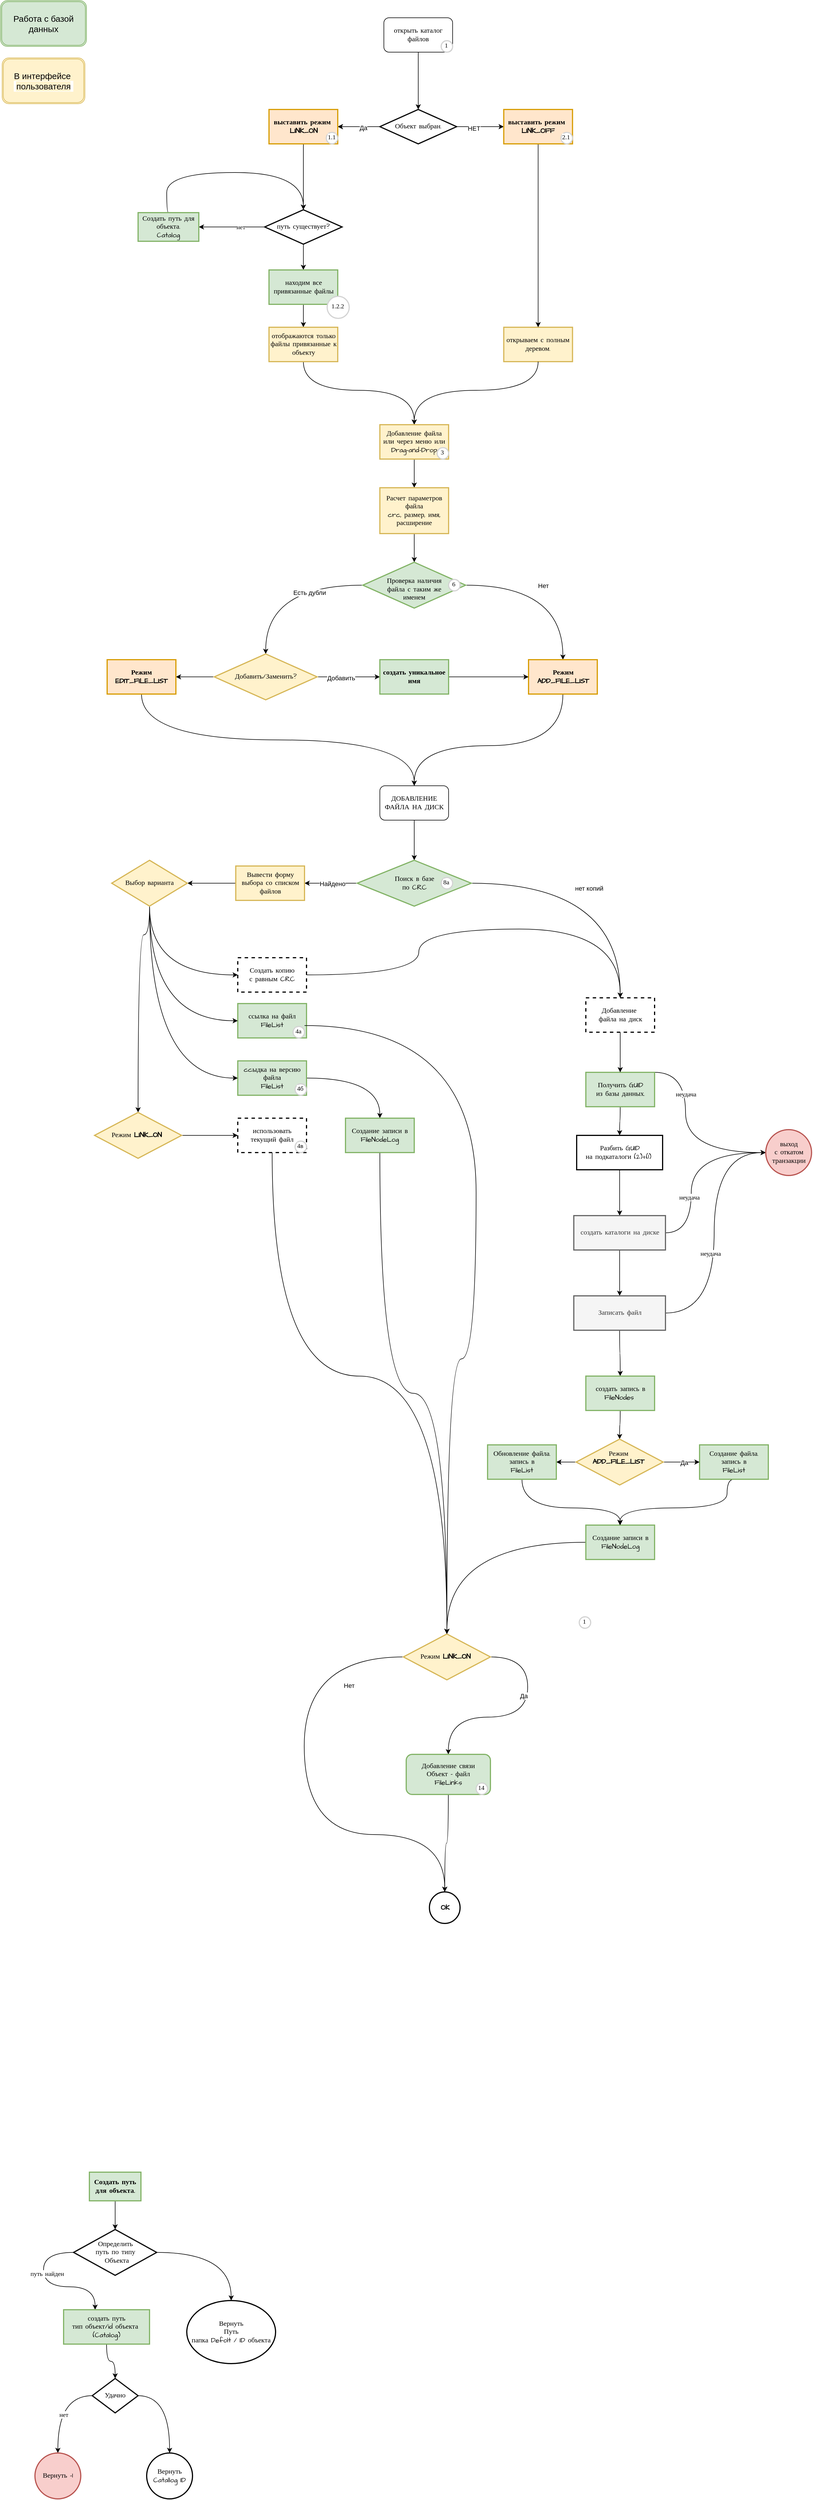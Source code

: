 <mxfile version="24.7.16">
  <diagram name="Страница — 1" id="n2YMTHzbF7AWiFZDebJ6">
    <mxGraphModel dx="5792" dy="3274" grid="1" gridSize="10" guides="1" tooltips="1" connect="1" arrows="1" fold="1" page="1" pageScale="1" pageWidth="827" pageHeight="1169" math="0" shadow="0">
      <root>
        <mxCell id="0" />
        <mxCell id="1" parent="0" />
        <mxCell id="gfHgluWv0_C4Bd2qdqHd-43" value="открываем с полным деревом." style="whiteSpace=wrap;html=1;fontFamily=Architects Daughter;strokeWidth=2;hachureGap=4;fontSource=https%3A%2F%2Ffonts.googleapis.com%2Fcss%3Ffamily%3DArchitects%2BDaughter;fillColor=#fff2cc;strokeColor=#d6b656;" vertex="1" parent="1">
          <mxGeometry x="908.26" y="600" width="120" height="60" as="geometry" />
        </mxCell>
        <mxCell id="gfHgluWv0_C4Bd2qdqHd-48" value="" style="edgeStyle=orthogonalEdgeStyle;rounded=0;hachureGap=4;orthogonalLoop=1;jettySize=auto;html=1;fontFamily=Architects Daughter;fontSource=https%3A%2F%2Ffonts.googleapis.com%2Fcss%3Ffamily%3DArchitects%2BDaughter;" edge="1" parent="1" source="gfHgluWv0_C4Bd2qdqHd-45" target="gfHgluWv0_C4Bd2qdqHd-47">
          <mxGeometry relative="1" as="geometry" />
        </mxCell>
        <mxCell id="gfHgluWv0_C4Bd2qdqHd-49" value="нет" style="edgeLabel;html=1;align=center;verticalAlign=middle;resizable=0;points=[];hachureGap=4;fontFamily=Architects Daughter;fontSource=https%3A%2F%2Ffonts.googleapis.com%2Fcss%3Ffamily%3DArchitects%2BDaughter;" vertex="1" connectable="0" parent="gfHgluWv0_C4Bd2qdqHd-48">
          <mxGeometry x="-0.261" relative="1" as="geometry">
            <mxPoint as="offset" />
          </mxGeometry>
        </mxCell>
        <mxCell id="gfHgluWv0_C4Bd2qdqHd-52" style="edgeStyle=orthogonalEdgeStyle;rounded=0;hachureGap=4;orthogonalLoop=1;jettySize=auto;html=1;exitX=0.5;exitY=1;exitDx=0;exitDy=0;entryX=0.5;entryY=0;entryDx=0;entryDy=0;fontFamily=Architects Daughter;fontSource=https%3A%2F%2Ffonts.googleapis.com%2Fcss%3Ffamily%3DArchitects%2BDaughter;curved=1;" edge="1" parent="1" source="gfHgluWv0_C4Bd2qdqHd-45" target="gfHgluWv0_C4Bd2qdqHd-50">
          <mxGeometry relative="1" as="geometry" />
        </mxCell>
        <mxCell id="gfHgluWv0_C4Bd2qdqHd-45" value="путь существует?" style="rhombus;whiteSpace=wrap;html=1;fontFamily=Architects Daughter;strokeWidth=2;hachureGap=4;fontSource=https%3A%2F%2Ffonts.googleapis.com%2Fcss%3Ffamily%3DArchitects%2BDaughter;" vertex="1" parent="1">
          <mxGeometry x="491" y="395" width="135" height="60" as="geometry" />
        </mxCell>
        <mxCell id="gfHgluWv0_C4Bd2qdqHd-51" style="edgeStyle=orthogonalEdgeStyle;rounded=0;hachureGap=4;orthogonalLoop=1;jettySize=auto;html=1;exitX=0.5;exitY=0;exitDx=0;exitDy=0;entryX=0.5;entryY=0;entryDx=0;entryDy=0;fontFamily=Architects Daughter;fontSource=https%3A%2F%2Ffonts.googleapis.com%2Fcss%3Ffamily%3DArchitects%2BDaughter;curved=1;" edge="1" parent="1" source="gfHgluWv0_C4Bd2qdqHd-47" target="gfHgluWv0_C4Bd2qdqHd-45">
          <mxGeometry relative="1" as="geometry">
            <Array as="points">
              <mxPoint x="320" y="400" />
              <mxPoint x="320" y="330" />
              <mxPoint x="559" y="330" />
            </Array>
          </mxGeometry>
        </mxCell>
        <mxCell id="gfHgluWv0_C4Bd2qdqHd-47" value="&lt;span style=&quot;font-weight: normal;&quot;&gt;Создать путь для объекта.&lt;/span&gt;&lt;div&gt;&lt;span style=&quot;font-weight: normal;&quot;&gt;Catalog&lt;/span&gt;&lt;/div&gt;" style="whiteSpace=wrap;html=1;fontFamily=Architects Daughter;strokeWidth=2;hachureGap=4;fontSource=https%3A%2F%2Ffonts.googleapis.com%2Fcss%3Ffamily%3DArchitects%2BDaughter;fillColor=#d5e8d4;strokeColor=#82b366;fontStyle=1" vertex="1" parent="1">
          <mxGeometry x="270" y="400" width="106" height="50" as="geometry" />
        </mxCell>
        <mxCell id="gfHgluWv0_C4Bd2qdqHd-207" value="" style="edgeStyle=orthogonalEdgeStyle;shape=connector;curved=1;rounded=0;orthogonalLoop=1;jettySize=auto;html=1;strokeColor=default;align=center;verticalAlign=middle;fontFamily=Helvetica;fontSize=11;fontColor=default;labelBackgroundColor=default;endArrow=classic;" edge="1" parent="1" source="gfHgluWv0_C4Bd2qdqHd-50" target="gfHgluWv0_C4Bd2qdqHd-206">
          <mxGeometry relative="1" as="geometry" />
        </mxCell>
        <mxCell id="gfHgluWv0_C4Bd2qdqHd-50" value="находим все привязанные файлы" style="whiteSpace=wrap;html=1;fontFamily=Architects Daughter;strokeWidth=2;hachureGap=4;fontSource=https%3A%2F%2Ffonts.googleapis.com%2Fcss%3Ffamily%3DArchitects%2BDaughter;fillColor=#d5e8d4;strokeColor=#82b366;" vertex="1" parent="1">
          <mxGeometry x="498.5" y="500" width="120" height="60" as="geometry" />
        </mxCell>
        <mxCell id="gfHgluWv0_C4Bd2qdqHd-58" style="edgeStyle=orthogonalEdgeStyle;shape=connector;curved=1;rounded=0;hachureGap=4;orthogonalLoop=1;jettySize=auto;html=1;strokeColor=default;align=center;verticalAlign=middle;fontFamily=Architects Daughter;fontSource=https%3A%2F%2Ffonts.googleapis.com%2Fcss%3Ffamily%3DArchitects%2BDaughter;fontSize=11;fontColor=default;labelBackgroundColor=default;endArrow=classic;entryX=0.5;entryY=0;entryDx=0;entryDy=0;exitX=0.5;exitY=1;exitDx=0;exitDy=0;" edge="1" parent="1" source="gfHgluWv0_C4Bd2qdqHd-43" target="gfHgluWv0_C4Bd2qdqHd-211">
          <mxGeometry relative="1" as="geometry">
            <mxPoint x="869.98" y="765" as="sourcePoint" />
            <mxPoint x="742" y="775" as="targetPoint" />
            <Array as="points">
              <mxPoint x="968" y="710" />
              <mxPoint x="752" y="710" />
            </Array>
          </mxGeometry>
        </mxCell>
        <mxCell id="gfHgluWv0_C4Bd2qdqHd-92" value="" style="edgeStyle=orthogonalEdgeStyle;shape=connector;curved=1;rounded=0;hachureGap=4;orthogonalLoop=1;jettySize=auto;html=1;strokeColor=default;align=center;verticalAlign=middle;fontFamily=Architects Daughter;fontSource=https%3A%2F%2Ffonts.googleapis.com%2Fcss%3Ffamily%3DArchitects%2BDaughter;fontSize=11;fontColor=default;labelBackgroundColor=default;endArrow=classic;" edge="1" parent="1" source="gfHgluWv0_C4Bd2qdqHd-88" target="gfHgluWv0_C4Bd2qdqHd-91">
          <mxGeometry relative="1" as="geometry" />
        </mxCell>
        <mxCell id="gfHgluWv0_C4Bd2qdqHd-88" value="Создать путь для объекта." style="whiteSpace=wrap;html=1;fontFamily=Architects Daughter;strokeWidth=2;hachureGap=4;fontSource=https%3A%2F%2Ffonts.googleapis.com%2Fcss%3Ffamily%3DArchitects%2BDaughter;fillColor=#d5e8d4;strokeColor=#82b366;fontStyle=1" vertex="1" parent="1">
          <mxGeometry x="185.0" y="3819" width="90" height="50" as="geometry" />
        </mxCell>
        <mxCell id="gfHgluWv0_C4Bd2qdqHd-94" value="" style="edgeStyle=orthogonalEdgeStyle;shape=connector;curved=1;rounded=0;hachureGap=4;orthogonalLoop=1;jettySize=auto;html=1;strokeColor=default;align=center;verticalAlign=middle;fontFamily=Architects Daughter;fontSource=https%3A%2F%2Ffonts.googleapis.com%2Fcss%3Ffamily%3DArchitects%2BDaughter;fontSize=11;fontColor=default;labelBackgroundColor=default;endArrow=classic;exitX=0;exitY=0.5;exitDx=0;exitDy=0;" edge="1" parent="1" source="gfHgluWv0_C4Bd2qdqHd-91" target="gfHgluWv0_C4Bd2qdqHd-93">
          <mxGeometry relative="1" as="geometry">
            <Array as="points">
              <mxPoint x="105" y="3959" />
              <mxPoint x="105" y="4019" />
              <mxPoint x="195" y="4019" />
            </Array>
          </mxGeometry>
        </mxCell>
        <mxCell id="gfHgluWv0_C4Bd2qdqHd-95" value="путь найден" style="edgeLabel;html=1;align=center;verticalAlign=middle;resizable=0;points=[];hachureGap=4;fontFamily=Architects Daughter;fontSource=https%3A%2F%2Ffonts.googleapis.com%2Fcss%3Ffamily%3DArchitects%2BDaughter;fontSize=11;fontColor=default;labelBackgroundColor=default;" vertex="1" connectable="0" parent="gfHgluWv0_C4Bd2qdqHd-94">
          <mxGeometry x="-0.466" y="6" relative="1" as="geometry">
            <mxPoint y="25" as="offset" />
          </mxGeometry>
        </mxCell>
        <mxCell id="gfHgluWv0_C4Bd2qdqHd-103" value="" style="edgeStyle=orthogonalEdgeStyle;shape=connector;curved=1;rounded=0;hachureGap=4;orthogonalLoop=1;jettySize=auto;html=1;strokeColor=default;align=center;verticalAlign=middle;fontFamily=Architects Daughter;fontSource=https%3A%2F%2Ffonts.googleapis.com%2Fcss%3Ffamily%3DArchitects%2BDaughter;fontSize=11;fontColor=default;labelBackgroundColor=default;endArrow=classic;" edge="1" parent="1" source="gfHgluWv0_C4Bd2qdqHd-91" target="gfHgluWv0_C4Bd2qdqHd-102">
          <mxGeometry relative="1" as="geometry" />
        </mxCell>
        <mxCell id="gfHgluWv0_C4Bd2qdqHd-91" value="Определить &lt;br&gt;путь по типу&lt;br&gt;&amp;nbsp;Объекта" style="rhombus;whiteSpace=wrap;html=1;fontFamily=Architects Daughter;strokeWidth=2;hachureGap=4;fontSource=https%3A%2F%2Ffonts.googleapis.com%2Fcss%3Ffamily%3DArchitects%2BDaughter;fontStyle=0;" vertex="1" parent="1">
          <mxGeometry x="157.5" y="3919" width="145" height="80" as="geometry" />
        </mxCell>
        <mxCell id="gfHgluWv0_C4Bd2qdqHd-97" value="" style="edgeStyle=orthogonalEdgeStyle;shape=connector;curved=1;rounded=0;hachureGap=4;orthogonalLoop=1;jettySize=auto;html=1;strokeColor=default;align=center;verticalAlign=middle;fontFamily=Architects Daughter;fontSource=https%3A%2F%2Ffonts.googleapis.com%2Fcss%3Ffamily%3DArchitects%2BDaughter;fontSize=11;fontColor=default;labelBackgroundColor=default;endArrow=classic;" edge="1" parent="1" source="gfHgluWv0_C4Bd2qdqHd-93" target="gfHgluWv0_C4Bd2qdqHd-96">
          <mxGeometry relative="1" as="geometry" />
        </mxCell>
        <mxCell id="gfHgluWv0_C4Bd2qdqHd-93" value="создать путь&lt;br&gt;тип объект/id объекта&amp;nbsp;&lt;br&gt;(Catalog)" style="whiteSpace=wrap;html=1;fontFamily=Architects Daughter;strokeWidth=2;hachureGap=4;fontSource=https%3A%2F%2Ffonts.googleapis.com%2Fcss%3Ffamily%3DArchitects%2BDaughter;fontStyle=0;fillColor=#d5e8d4;strokeColor=#82b366;" vertex="1" parent="1">
          <mxGeometry x="140" y="4059" width="150" height="60" as="geometry" />
        </mxCell>
        <mxCell id="gfHgluWv0_C4Bd2qdqHd-99" value="" style="edgeStyle=orthogonalEdgeStyle;shape=connector;curved=1;rounded=0;hachureGap=4;orthogonalLoop=1;jettySize=auto;html=1;strokeColor=default;align=center;verticalAlign=middle;fontFamily=Architects Daughter;fontSource=https%3A%2F%2Ffonts.googleapis.com%2Fcss%3Ffamily%3DArchitects%2BDaughter;fontSize=11;fontColor=default;labelBackgroundColor=default;endArrow=classic;" edge="1" parent="1" source="gfHgluWv0_C4Bd2qdqHd-96" target="gfHgluWv0_C4Bd2qdqHd-98">
          <mxGeometry relative="1" as="geometry">
            <Array as="points">
              <mxPoint x="325" y="4209" />
            </Array>
          </mxGeometry>
        </mxCell>
        <mxCell id="gfHgluWv0_C4Bd2qdqHd-101" value="" style="edgeStyle=orthogonalEdgeStyle;shape=connector;curved=1;rounded=0;hachureGap=4;orthogonalLoop=1;jettySize=auto;html=1;strokeColor=default;align=center;verticalAlign=middle;fontFamily=Architects Daughter;fontSource=https%3A%2F%2Ffonts.googleapis.com%2Fcss%3Ffamily%3DArchitects%2BDaughter;fontSize=11;fontColor=default;labelBackgroundColor=default;endArrow=classic;" edge="1" parent="1" source="gfHgluWv0_C4Bd2qdqHd-96" target="gfHgluWv0_C4Bd2qdqHd-100">
          <mxGeometry relative="1" as="geometry" />
        </mxCell>
        <mxCell id="gfHgluWv0_C4Bd2qdqHd-105" value="нет" style="edgeLabel;html=1;align=center;verticalAlign=middle;resizable=0;points=[];hachureGap=4;fontFamily=Architects Daughter;fontSource=https%3A%2F%2Ffonts.googleapis.com%2Fcss%3Ffamily%3DArchitects%2BDaughter;fontSize=11;fontColor=default;labelBackgroundColor=default;" vertex="1" connectable="0" parent="gfHgluWv0_C4Bd2qdqHd-101">
          <mxGeometry x="0.157" y="10" relative="1" as="geometry">
            <mxPoint as="offset" />
          </mxGeometry>
        </mxCell>
        <mxCell id="gfHgluWv0_C4Bd2qdqHd-96" value="&lt;div&gt;Удачно&lt;/div&gt;" style="rhombus;whiteSpace=wrap;html=1;fontFamily=Architects Daughter;strokeWidth=2;hachureGap=4;fontSource=https%3A%2F%2Ffonts.googleapis.com%2Fcss%3Ffamily%3DArchitects%2BDaughter;fontStyle=0;" vertex="1" parent="1">
          <mxGeometry x="190" y="4179" width="80" height="60" as="geometry" />
        </mxCell>
        <mxCell id="gfHgluWv0_C4Bd2qdqHd-98" value="Вернуть&lt;br&gt;Catallog ID" style="ellipse;whiteSpace=wrap;html=1;fontFamily=Architects Daughter;strokeWidth=2;hachureGap=4;fontSource=https%3A%2F%2Ffonts.googleapis.com%2Fcss%3Ffamily%3DArchitects%2BDaughter;fontStyle=0;" vertex="1" parent="1">
          <mxGeometry x="285" y="4309" width="80" height="80" as="geometry" />
        </mxCell>
        <mxCell id="gfHgluWv0_C4Bd2qdqHd-100" value="Вернуть -1" style="ellipse;whiteSpace=wrap;html=1;fontFamily=Architects Daughter;strokeWidth=2;hachureGap=4;fontSource=https%3A%2F%2Ffonts.googleapis.com%2Fcss%3Ffamily%3DArchitects%2BDaughter;fontStyle=0;fillColor=#f8cecc;strokeColor=#b85450;" vertex="1" parent="1">
          <mxGeometry x="90" y="4309" width="80" height="80" as="geometry" />
        </mxCell>
        <mxCell id="gfHgluWv0_C4Bd2qdqHd-102" value="Вернуть&lt;br&gt;Путь &lt;br&gt;папка Defolt / ID объекта" style="ellipse;whiteSpace=wrap;html=1;fontFamily=Architects Daughter;strokeWidth=2;hachureGap=4;fontSource=https%3A%2F%2Ffonts.googleapis.com%2Fcss%3Ffamily%3DArchitects%2BDaughter;fontStyle=0;" vertex="1" parent="1">
          <mxGeometry x="355" y="4043" width="155" height="110" as="geometry" />
        </mxCell>
        <mxCell id="gfHgluWv0_C4Bd2qdqHd-203" value="" style="edgeStyle=orthogonalEdgeStyle;shape=connector;curved=1;rounded=0;orthogonalLoop=1;jettySize=auto;html=1;strokeColor=default;align=center;verticalAlign=middle;fontFamily=Helvetica;fontSize=11;fontColor=default;labelBackgroundColor=default;endArrow=classic;" edge="1" parent="1" source="gfHgluWv0_C4Bd2qdqHd-196" target="gfHgluWv0_C4Bd2qdqHd-197">
          <mxGeometry relative="1" as="geometry" />
        </mxCell>
        <mxCell id="gfHgluWv0_C4Bd2qdqHd-196" value="открыть каталог файлов" style="rounded=1;whiteSpace=wrap;html=1;hachureGap=4;fontFamily=Architects Daughter;fontSource=https%3A%2F%2Ffonts.googleapis.com%2Fcss%3Ffamily%3DArchitects%2BDaughter;" vertex="1" parent="1">
          <mxGeometry x="699" y="60" width="120" height="60" as="geometry" />
        </mxCell>
        <mxCell id="gfHgluWv0_C4Bd2qdqHd-199" value="" style="edgeStyle=orthogonalEdgeStyle;shape=connector;curved=1;rounded=0;hachureGap=4;orthogonalLoop=1;jettySize=auto;html=1;strokeColor=default;align=center;verticalAlign=middle;fontFamily=Architects Daughter;fontSource=https%3A%2F%2Ffonts.googleapis.com%2Fcss%3Ffamily%3DArchitects%2BDaughter;fontSize=11;fontColor=default;labelBackgroundColor=default;endArrow=classic;entryX=0;entryY=0.5;entryDx=0;entryDy=0;" edge="1" parent="1" source="gfHgluWv0_C4Bd2qdqHd-197" target="gfHgluWv0_C4Bd2qdqHd-209">
          <mxGeometry relative="1" as="geometry" />
        </mxCell>
        <mxCell id="gfHgluWv0_C4Bd2qdqHd-202" value="НЕТ" style="edgeLabel;html=1;align=center;verticalAlign=middle;resizable=0;points=[];fontFamily=Helvetica;fontSize=11;fontColor=default;labelBackgroundColor=default;" vertex="1" connectable="0" parent="gfHgluWv0_C4Bd2qdqHd-199">
          <mxGeometry x="-0.271" y="-3" relative="1" as="geometry">
            <mxPoint as="offset" />
          </mxGeometry>
        </mxCell>
        <mxCell id="gfHgluWv0_C4Bd2qdqHd-204" style="edgeStyle=orthogonalEdgeStyle;shape=connector;curved=1;rounded=0;orthogonalLoop=1;jettySize=auto;html=1;entryX=1;entryY=0.5;entryDx=0;entryDy=0;strokeColor=default;align=center;verticalAlign=middle;fontFamily=Helvetica;fontSize=11;fontColor=default;labelBackgroundColor=default;endArrow=classic;" edge="1" parent="1" source="gfHgluWv0_C4Bd2qdqHd-197" target="gfHgluWv0_C4Bd2qdqHd-198">
          <mxGeometry relative="1" as="geometry" />
        </mxCell>
        <mxCell id="gfHgluWv0_C4Bd2qdqHd-208" value="" style="edgeStyle=orthogonalEdgeStyle;shape=connector;curved=1;rounded=0;orthogonalLoop=1;jettySize=auto;html=1;strokeColor=default;align=center;verticalAlign=middle;fontFamily=Helvetica;fontSize=11;fontColor=default;labelBackgroundColor=default;endArrow=classic;" edge="1" parent="1" source="gfHgluWv0_C4Bd2qdqHd-197" target="gfHgluWv0_C4Bd2qdqHd-198">
          <mxGeometry relative="1" as="geometry" />
        </mxCell>
        <mxCell id="gfHgluWv0_C4Bd2qdqHd-217" value="Да" style="edgeLabel;html=1;align=center;verticalAlign=middle;resizable=0;points=[];fontFamily=Helvetica;fontSize=11;fontColor=default;labelBackgroundColor=default;" vertex="1" connectable="0" parent="gfHgluWv0_C4Bd2qdqHd-208">
          <mxGeometry x="-0.191" y="2" relative="1" as="geometry">
            <mxPoint as="offset" />
          </mxGeometry>
        </mxCell>
        <mxCell id="gfHgluWv0_C4Bd2qdqHd-197" value="Объект выбран." style="strokeWidth=2;html=1;shape=mxgraph.flowchart.decision;whiteSpace=wrap;hachureGap=4;fontFamily=Architects Daughter;fontSource=https%3A%2F%2Ffonts.googleapis.com%2Fcss%3Ffamily%3DArchitects%2BDaughter;" vertex="1" parent="1">
          <mxGeometry x="692" y="220" width="134" height="60" as="geometry" />
        </mxCell>
        <mxCell id="gfHgluWv0_C4Bd2qdqHd-205" style="edgeStyle=orthogonalEdgeStyle;shape=connector;curved=1;rounded=0;orthogonalLoop=1;jettySize=auto;html=1;entryX=0.5;entryY=0;entryDx=0;entryDy=0;strokeColor=default;align=center;verticalAlign=middle;fontFamily=Helvetica;fontSize=11;fontColor=default;labelBackgroundColor=default;endArrow=classic;" edge="1" parent="1" source="gfHgluWv0_C4Bd2qdqHd-198" target="gfHgluWv0_C4Bd2qdqHd-45">
          <mxGeometry relative="1" as="geometry" />
        </mxCell>
        <mxCell id="gfHgluWv0_C4Bd2qdqHd-198" value="выставить режим&amp;nbsp;&lt;br&gt;LINK_ON" style="whiteSpace=wrap;html=1;fontFamily=Architects Daughter;strokeWidth=2;hachureGap=4;fontSource=https%3A%2F%2Ffonts.googleapis.com%2Fcss%3Ffamily%3DArchitects%2BDaughter;fillColor=#ffe6cc;strokeColor=#d79b00;fontStyle=1" vertex="1" parent="1">
          <mxGeometry x="498.5" y="220" width="120" height="60" as="geometry" />
        </mxCell>
        <mxCell id="gfHgluWv0_C4Bd2qdqHd-212" style="edgeStyle=orthogonalEdgeStyle;shape=connector;curved=1;rounded=0;orthogonalLoop=1;jettySize=auto;html=1;entryX=0.5;entryY=0;entryDx=0;entryDy=0;strokeColor=default;align=center;verticalAlign=middle;fontFamily=Helvetica;fontSize=11;fontColor=default;labelBackgroundColor=default;endArrow=classic;" edge="1" parent="1" source="gfHgluWv0_C4Bd2qdqHd-206" target="gfHgluWv0_C4Bd2qdqHd-211">
          <mxGeometry relative="1" as="geometry">
            <Array as="points">
              <mxPoint x="559" y="710" />
              <mxPoint x="752" y="710" />
            </Array>
          </mxGeometry>
        </mxCell>
        <mxCell id="gfHgluWv0_C4Bd2qdqHd-206" value="отображаются только файлы привязанные к объекту" style="whiteSpace=wrap;html=1;fontFamily=Architects Daughter;strokeWidth=2;hachureGap=4;fontSource=https%3A%2F%2Ffonts.googleapis.com%2Fcss%3Ffamily%3DArchitects%2BDaughter;fillColor=#fff2cc;strokeColor=#d6b656;" vertex="1" parent="1">
          <mxGeometry x="498.5" y="600" width="120" height="60" as="geometry" />
        </mxCell>
        <mxCell id="gfHgluWv0_C4Bd2qdqHd-210" style="edgeStyle=orthogonalEdgeStyle;shape=connector;curved=1;rounded=0;orthogonalLoop=1;jettySize=auto;html=1;exitX=0.5;exitY=1;exitDx=0;exitDy=0;entryX=0.5;entryY=0;entryDx=0;entryDy=0;strokeColor=default;align=center;verticalAlign=middle;fontFamily=Helvetica;fontSize=11;fontColor=default;labelBackgroundColor=default;endArrow=classic;" edge="1" parent="1" source="gfHgluWv0_C4Bd2qdqHd-209" target="gfHgluWv0_C4Bd2qdqHd-43">
          <mxGeometry relative="1" as="geometry" />
        </mxCell>
        <mxCell id="gfHgluWv0_C4Bd2qdqHd-209" value="выставить режим&amp;nbsp;&lt;br&gt;LINK_OFF" style="whiteSpace=wrap;html=1;fontFamily=Architects Daughter;strokeWidth=2;hachureGap=4;fontSource=https%3A%2F%2Ffonts.googleapis.com%2Fcss%3Ffamily%3DArchitects%2BDaughter;fillColor=#ffe6cc;strokeColor=#d79b00;fontStyle=1" vertex="1" parent="1">
          <mxGeometry x="908.26" y="220" width="120" height="60" as="geometry" />
        </mxCell>
        <mxCell id="gfHgluWv0_C4Bd2qdqHd-214" value="" style="edgeStyle=orthogonalEdgeStyle;shape=connector;curved=1;rounded=0;orthogonalLoop=1;jettySize=auto;html=1;strokeColor=default;align=center;verticalAlign=middle;fontFamily=Helvetica;fontSize=11;fontColor=default;labelBackgroundColor=default;endArrow=classic;" edge="1" parent="1" source="gfHgluWv0_C4Bd2qdqHd-211" target="gfHgluWv0_C4Bd2qdqHd-213">
          <mxGeometry relative="1" as="geometry" />
        </mxCell>
        <mxCell id="gfHgluWv0_C4Bd2qdqHd-211" value="Добавление файла или через меню или Drag-and-Drop" style="whiteSpace=wrap;html=1;fontFamily=Architects Daughter;strokeWidth=2;hachureGap=4;fontSource=https%3A%2F%2Ffonts.googleapis.com%2Fcss%3Ffamily%3DArchitects%2BDaughter;fillColor=#fff2cc;strokeColor=#d6b656;" vertex="1" parent="1">
          <mxGeometry x="692.0" y="770" width="120" height="60" as="geometry" />
        </mxCell>
        <mxCell id="gfHgluWv0_C4Bd2qdqHd-216" value="" style="edgeStyle=orthogonalEdgeStyle;shape=connector;curved=1;rounded=0;orthogonalLoop=1;jettySize=auto;html=1;strokeColor=default;align=center;verticalAlign=middle;fontFamily=Helvetica;fontSize=11;fontColor=default;labelBackgroundColor=default;endArrow=classic;" edge="1" parent="1" source="gfHgluWv0_C4Bd2qdqHd-213" target="gfHgluWv0_C4Bd2qdqHd-215">
          <mxGeometry relative="1" as="geometry" />
        </mxCell>
        <mxCell id="gfHgluWv0_C4Bd2qdqHd-213" value="Расчет параметров файла&lt;br&gt;crc, размер, имя, расширение" style="whiteSpace=wrap;html=1;fontFamily=Architects Daughter;fillColor=#fff2cc;strokeColor=#d6b656;strokeWidth=2;hachureGap=4;fontSource=https%3A%2F%2Ffonts.googleapis.com%2Fcss%3Ffamily%3DArchitects%2BDaughter;" vertex="1" parent="1">
          <mxGeometry x="692" y="880" width="120" height="80" as="geometry" />
        </mxCell>
        <mxCell id="gfHgluWv0_C4Bd2qdqHd-219" value="" style="edgeStyle=orthogonalEdgeStyle;shape=connector;curved=1;rounded=0;orthogonalLoop=1;jettySize=auto;html=1;strokeColor=default;align=center;verticalAlign=middle;fontFamily=Helvetica;fontSize=11;fontColor=default;labelBackgroundColor=default;endArrow=classic;" edge="1" parent="1" source="gfHgluWv0_C4Bd2qdqHd-215" target="gfHgluWv0_C4Bd2qdqHd-218">
          <mxGeometry relative="1" as="geometry" />
        </mxCell>
        <mxCell id="gfHgluWv0_C4Bd2qdqHd-220" value="Нет" style="edgeLabel;html=1;align=center;verticalAlign=middle;resizable=0;points=[];fontFamily=Helvetica;fontSize=11;fontColor=default;labelBackgroundColor=default;" vertex="1" connectable="0" parent="gfHgluWv0_C4Bd2qdqHd-219">
          <mxGeometry x="-0.105" y="-1" relative="1" as="geometry">
            <mxPoint x="1" as="offset" />
          </mxGeometry>
        </mxCell>
        <mxCell id="gfHgluWv0_C4Bd2qdqHd-222" value="" style="edgeStyle=orthogonalEdgeStyle;shape=connector;curved=1;rounded=0;orthogonalLoop=1;jettySize=auto;html=1;strokeColor=default;align=center;verticalAlign=middle;fontFamily=Helvetica;fontSize=11;fontColor=default;labelBackgroundColor=default;endArrow=classic;entryX=0.5;entryY=0;entryDx=0;entryDy=0;" edge="1" parent="1" source="gfHgluWv0_C4Bd2qdqHd-215" target="gfHgluWv0_C4Bd2qdqHd-221">
          <mxGeometry relative="1" as="geometry">
            <Array as="points">
              <mxPoint x="493" y="1050" />
            </Array>
          </mxGeometry>
        </mxCell>
        <mxCell id="gfHgluWv0_C4Bd2qdqHd-230" value="Есть дубли" style="edgeLabel;html=1;align=center;verticalAlign=middle;resizable=0;points=[];fontFamily=Helvetica;fontSize=11;fontColor=default;labelBackgroundColor=default;" vertex="1" connectable="0" parent="gfHgluWv0_C4Bd2qdqHd-222">
          <mxGeometry x="-0.355" y="13" relative="1" as="geometry">
            <mxPoint as="offset" />
          </mxGeometry>
        </mxCell>
        <mxCell id="gfHgluWv0_C4Bd2qdqHd-215" value="&lt;br&gt;Проверка наличия&lt;br&gt;файла с таким же &lt;br&gt;именем" style="rhombus;whiteSpace=wrap;html=1;fontFamily=Architects Daughter;strokeWidth=2;hachureGap=4;fontSource=https%3A%2F%2Ffonts.googleapis.com%2Fcss%3Ffamily%3DArchitects%2BDaughter;fillColor=#d5e8d4;strokeColor=#82b366;" vertex="1" parent="1">
          <mxGeometry x="662.25" y="1010" width="179.5" height="80" as="geometry" />
        </mxCell>
        <mxCell id="gfHgluWv0_C4Bd2qdqHd-232" style="edgeStyle=orthogonalEdgeStyle;shape=connector;curved=1;rounded=0;orthogonalLoop=1;jettySize=auto;html=1;entryX=0.5;entryY=0;entryDx=0;entryDy=0;strokeColor=default;align=center;verticalAlign=middle;fontFamily=Helvetica;fontSize=11;fontColor=default;labelBackgroundColor=default;endArrow=classic;" edge="1" parent="1" source="gfHgluWv0_C4Bd2qdqHd-218" target="gfHgluWv0_C4Bd2qdqHd-229">
          <mxGeometry relative="1" as="geometry">
            <Array as="points">
              <mxPoint x="1012" y="1330" />
              <mxPoint x="752" y="1330" />
            </Array>
          </mxGeometry>
        </mxCell>
        <mxCell id="gfHgluWv0_C4Bd2qdqHd-218" value="Режим&lt;br&gt;ADD_FILE_LIST" style="whiteSpace=wrap;html=1;fontFamily=Architects Daughter;fillColor=#ffe6cc;strokeColor=#d79b00;strokeWidth=2;hachureGap=4;fontSource=https%3A%2F%2Ffonts.googleapis.com%2Fcss%3Ffamily%3DArchitects%2BDaughter;fontStyle=1" vertex="1" parent="1">
          <mxGeometry x="951.5" y="1180" width="120" height="60" as="geometry" />
        </mxCell>
        <mxCell id="gfHgluWv0_C4Bd2qdqHd-224" style="edgeStyle=orthogonalEdgeStyle;shape=connector;curved=1;rounded=0;orthogonalLoop=1;jettySize=auto;html=1;entryX=0;entryY=0.5;entryDx=0;entryDy=0;strokeColor=default;align=center;verticalAlign=middle;fontFamily=Helvetica;fontSize=11;fontColor=default;labelBackgroundColor=default;endArrow=classic;" edge="1" parent="1" source="gfHgluWv0_C4Bd2qdqHd-221" target="gfHgluWv0_C4Bd2qdqHd-223">
          <mxGeometry relative="1" as="geometry" />
        </mxCell>
        <mxCell id="gfHgluWv0_C4Bd2qdqHd-225" value="Добавить" style="edgeLabel;html=1;align=center;verticalAlign=middle;resizable=0;points=[];fontFamily=Helvetica;fontSize=11;fontColor=default;labelBackgroundColor=default;" vertex="1" connectable="0" parent="gfHgluWv0_C4Bd2qdqHd-224">
          <mxGeometry x="-0.244" y="-2" relative="1" as="geometry">
            <mxPoint as="offset" />
          </mxGeometry>
        </mxCell>
        <mxCell id="gfHgluWv0_C4Bd2qdqHd-228" value="" style="edgeStyle=orthogonalEdgeStyle;shape=connector;curved=1;rounded=0;orthogonalLoop=1;jettySize=auto;html=1;strokeColor=default;align=center;verticalAlign=middle;fontFamily=Helvetica;fontSize=11;fontColor=default;labelBackgroundColor=default;endArrow=classic;" edge="1" parent="1" source="gfHgluWv0_C4Bd2qdqHd-221" target="gfHgluWv0_C4Bd2qdqHd-227">
          <mxGeometry relative="1" as="geometry" />
        </mxCell>
        <mxCell id="gfHgluWv0_C4Bd2qdqHd-221" value="Добавить/Заменить?" style="rhombus;whiteSpace=wrap;html=1;fontFamily=Architects Daughter;strokeWidth=2;hachureGap=4;fontSource=https%3A%2F%2Ffonts.googleapis.com%2Fcss%3Ffamily%3DArchitects%2BDaughter;fillColor=#fff2cc;strokeColor=#d6b656;" vertex="1" parent="1">
          <mxGeometry x="403" y="1170" width="179.5" height="80" as="geometry" />
        </mxCell>
        <mxCell id="gfHgluWv0_C4Bd2qdqHd-226" style="edgeStyle=orthogonalEdgeStyle;shape=connector;curved=1;rounded=0;orthogonalLoop=1;jettySize=auto;html=1;entryX=0;entryY=0.5;entryDx=0;entryDy=0;strokeColor=default;align=center;verticalAlign=middle;fontFamily=Helvetica;fontSize=11;fontColor=default;labelBackgroundColor=default;endArrow=classic;" edge="1" parent="1" source="gfHgluWv0_C4Bd2qdqHd-223" target="gfHgluWv0_C4Bd2qdqHd-218">
          <mxGeometry relative="1" as="geometry" />
        </mxCell>
        <mxCell id="gfHgluWv0_C4Bd2qdqHd-223" value="создать уникальное имя" style="whiteSpace=wrap;html=1;fontFamily=Architects Daughter;fillColor=#d5e8d4;strokeColor=#82b366;strokeWidth=2;hachureGap=4;fontSource=https%3A%2F%2Ffonts.googleapis.com%2Fcss%3Ffamily%3DArchitects%2BDaughter;fontStyle=1;" vertex="1" parent="1">
          <mxGeometry x="692" y="1180" width="120" height="60" as="geometry" />
        </mxCell>
        <mxCell id="gfHgluWv0_C4Bd2qdqHd-231" style="edgeStyle=orthogonalEdgeStyle;shape=connector;curved=1;rounded=0;orthogonalLoop=1;jettySize=auto;html=1;entryX=0.5;entryY=0;entryDx=0;entryDy=0;strokeColor=default;align=center;verticalAlign=middle;fontFamily=Helvetica;fontSize=11;fontColor=default;labelBackgroundColor=default;endArrow=classic;" edge="1" parent="1" source="gfHgluWv0_C4Bd2qdqHd-227" target="gfHgluWv0_C4Bd2qdqHd-229">
          <mxGeometry relative="1" as="geometry">
            <Array as="points">
              <mxPoint x="276" y="1320" />
              <mxPoint x="752" y="1320" />
            </Array>
          </mxGeometry>
        </mxCell>
        <mxCell id="gfHgluWv0_C4Bd2qdqHd-227" value="Режим&lt;br&gt;EDIT_FILE_LIST" style="whiteSpace=wrap;html=1;fontFamily=Architects Daughter;fillColor=#ffe6cc;strokeColor=#d79b00;strokeWidth=2;hachureGap=4;fontSource=https%3A%2F%2Ffonts.googleapis.com%2Fcss%3Ffamily%3DArchitects%2BDaughter;fontStyle=1" vertex="1" parent="1">
          <mxGeometry x="216" y="1180" width="120" height="60" as="geometry" />
        </mxCell>
        <mxCell id="gfHgluWv0_C4Bd2qdqHd-234" value="" style="edgeStyle=orthogonalEdgeStyle;shape=connector;curved=1;rounded=0;orthogonalLoop=1;jettySize=auto;html=1;strokeColor=default;align=center;verticalAlign=middle;fontFamily=Helvetica;fontSize=11;fontColor=default;labelBackgroundColor=default;endArrow=classic;entryX=0.5;entryY=0;entryDx=0;entryDy=0;" edge="1" parent="1" source="gfHgluWv0_C4Bd2qdqHd-229" target="gfHgluWv0_C4Bd2qdqHd-235">
          <mxGeometry relative="1" as="geometry">
            <mxPoint x="752" y="1520" as="targetPoint" />
          </mxGeometry>
        </mxCell>
        <mxCell id="gfHgluWv0_C4Bd2qdqHd-229" value="ДОБАВЛЕНИЕ ФАЙЛА НА ДИСК" style="rounded=1;whiteSpace=wrap;html=1;hachureGap=4;fontFamily=Architects Daughter;fontSource=https%3A%2F%2Ffonts.googleapis.com%2Fcss%3Ffamily%3DArchitects%2BDaughter;" vertex="1" parent="1">
          <mxGeometry x="692" y="1400" width="120" height="60" as="geometry" />
        </mxCell>
        <mxCell id="gfHgluWv0_C4Bd2qdqHd-238" value="" style="edgeStyle=orthogonalEdgeStyle;shape=connector;curved=1;rounded=0;orthogonalLoop=1;jettySize=auto;html=1;strokeColor=default;align=center;verticalAlign=middle;fontFamily=Helvetica;fontSize=11;fontColor=default;labelBackgroundColor=default;endArrow=classic;" edge="1" parent="1" source="gfHgluWv0_C4Bd2qdqHd-235" target="gfHgluWv0_C4Bd2qdqHd-237">
          <mxGeometry relative="1" as="geometry" />
        </mxCell>
        <mxCell id="gfHgluWv0_C4Bd2qdqHd-306" value="Найдено" style="edgeLabel;html=1;align=center;verticalAlign=middle;resizable=0;points=[];fontFamily=Helvetica;fontSize=11;fontColor=default;labelBackgroundColor=default;" vertex="1" connectable="0" parent="gfHgluWv0_C4Bd2qdqHd-238">
          <mxGeometry x="-0.048" y="1" relative="1" as="geometry">
            <mxPoint as="offset" />
          </mxGeometry>
        </mxCell>
        <mxCell id="gfHgluWv0_C4Bd2qdqHd-284" value="" style="edgeStyle=orthogonalEdgeStyle;shape=connector;curved=1;rounded=0;orthogonalLoop=1;jettySize=auto;html=1;strokeColor=default;align=center;verticalAlign=middle;fontFamily=Helvetica;fontSize=11;fontColor=default;labelBackgroundColor=default;endArrow=classic;exitX=1;exitY=0.5;exitDx=0;exitDy=0;" edge="1" parent="1" source="gfHgluWv0_C4Bd2qdqHd-235" target="gfHgluWv0_C4Bd2qdqHd-283">
          <mxGeometry relative="1" as="geometry" />
        </mxCell>
        <mxCell id="gfHgluWv0_C4Bd2qdqHd-305" value="нет копий" style="edgeLabel;html=1;align=center;verticalAlign=middle;resizable=0;points=[];fontFamily=Helvetica;fontSize=11;fontColor=default;labelBackgroundColor=default;" vertex="1" connectable="0" parent="gfHgluWv0_C4Bd2qdqHd-284">
          <mxGeometry x="-0.106" y="-10" relative="1" as="geometry">
            <mxPoint y="-1" as="offset" />
          </mxGeometry>
        </mxCell>
        <mxCell id="gfHgluWv0_C4Bd2qdqHd-235" value="Поиск в базе&lt;br&gt;по CRC" style="rhombus;whiteSpace=wrap;html=1;fontFamily=Architects Daughter;fillColor=#d5e8d4;strokeColor=#82b366;strokeWidth=2;hachureGap=4;fontSource=https%3A%2F%2Ffonts.googleapis.com%2Fcss%3Ffamily%3DArchitects%2BDaughter;fontStyle=0;" vertex="1" parent="1">
          <mxGeometry x="652.5" y="1530" width="199" height="80" as="geometry" />
        </mxCell>
        <mxCell id="gfHgluWv0_C4Bd2qdqHd-277" style="edgeStyle=orthogonalEdgeStyle;shape=connector;curved=1;rounded=0;orthogonalLoop=1;jettySize=auto;html=1;strokeColor=default;align=center;verticalAlign=middle;fontFamily=Helvetica;fontSize=11;fontColor=default;labelBackgroundColor=default;endArrow=classic;entryX=0.5;entryY=0;entryDx=0;entryDy=0;exitX=0.5;exitY=1;exitDx=0;exitDy=0;" edge="1" parent="1" source="gfHgluWv0_C4Bd2qdqHd-278" target="gfHgluWv0_C4Bd2qdqHd-263">
          <mxGeometry relative="1" as="geometry">
            <mxPoint x="154" y="1510" as="sourcePoint" />
            <Array as="points">
              <mxPoint x="290" y="1660" />
              <mxPoint x="270" y="1660" />
            </Array>
          </mxGeometry>
        </mxCell>
        <mxCell id="gfHgluWv0_C4Bd2qdqHd-279" value="" style="edgeStyle=orthogonalEdgeStyle;shape=connector;curved=1;rounded=0;orthogonalLoop=1;jettySize=auto;html=1;strokeColor=default;align=center;verticalAlign=middle;fontFamily=Helvetica;fontSize=11;fontColor=default;labelBackgroundColor=default;endArrow=classic;" edge="1" parent="1" source="gfHgluWv0_C4Bd2qdqHd-237" target="gfHgluWv0_C4Bd2qdqHd-278">
          <mxGeometry relative="1" as="geometry" />
        </mxCell>
        <mxCell id="gfHgluWv0_C4Bd2qdqHd-237" value="Вывести форму выбора со списком файлов" style="whiteSpace=wrap;html=1;fontFamily=Architects Daughter;fillColor=#fff2cc;strokeColor=#d6b656;strokeWidth=2;hachureGap=4;fontSource=https%3A%2F%2Ffonts.googleapis.com%2Fcss%3Ffamily%3DArchitects%2BDaughter;fontStyle=0;" vertex="1" parent="1">
          <mxGeometry x="440.5" y="1540" width="120" height="60" as="geometry" />
        </mxCell>
        <mxCell id="gfHgluWv0_C4Bd2qdqHd-239" value="" style="edgeStyle=orthogonalEdgeStyle;shape=connector;curved=1;rounded=0;hachureGap=4;orthogonalLoop=1;jettySize=auto;html=1;strokeColor=default;align=center;verticalAlign=middle;fontFamily=Architects Daughter;fontSource=https%3A%2F%2Ffonts.googleapis.com%2Fcss%3Ffamily%3DArchitects%2BDaughter;fontSize=11;fontColor=default;labelBackgroundColor=default;endArrow=classic;" edge="1" parent="1" source="gfHgluWv0_C4Bd2qdqHd-242" target="gfHgluWv0_C4Bd2qdqHd-244">
          <mxGeometry relative="1" as="geometry" />
        </mxCell>
        <mxCell id="gfHgluWv0_C4Bd2qdqHd-240" value="" style="edgeStyle=orthogonalEdgeStyle;shape=connector;curved=1;rounded=0;hachureGap=4;orthogonalLoop=1;jettySize=auto;html=1;strokeColor=default;align=center;verticalAlign=middle;fontFamily=Architects Daughter;fontSource=https%3A%2F%2Ffonts.googleapis.com%2Fcss%3Ffamily%3DArchitects%2BDaughter;fontSize=11;fontColor=default;labelBackgroundColor=default;endArrow=classic;entryX=0;entryY=0.5;entryDx=0;entryDy=0;" edge="1" parent="1" source="gfHgluWv0_C4Bd2qdqHd-242" target="gfHgluWv0_C4Bd2qdqHd-287">
          <mxGeometry relative="1" as="geometry">
            <mxPoint x="1530.51" y="2040" as="targetPoint" />
            <Array as="points">
              <mxPoint x="1225.51" y="1900" />
              <mxPoint x="1225.51" y="2040" />
            </Array>
          </mxGeometry>
        </mxCell>
        <mxCell id="gfHgluWv0_C4Bd2qdqHd-241" value="неудача" style="edgeLabel;html=1;align=center;verticalAlign=middle;resizable=0;points=[];hachureGap=4;fontFamily=Architects Daughter;fontSource=https%3A%2F%2Ffonts.googleapis.com%2Fcss%3Ffamily%3DArchitects%2BDaughter;fontSize=11;fontColor=default;labelBackgroundColor=default;" vertex="1" connectable="0" parent="gfHgluWv0_C4Bd2qdqHd-240">
          <mxGeometry x="-0.452" relative="1" as="geometry">
            <mxPoint as="offset" />
          </mxGeometry>
        </mxCell>
        <mxCell id="gfHgluWv0_C4Bd2qdqHd-242" value="Получить GUID&lt;br&gt;из базы данных." style="whiteSpace=wrap;html=1;fontFamily=Architects Daughter;strokeWidth=2;hachureGap=4;fontSource=https%3A%2F%2Ffonts.googleapis.com%2Fcss%3Ffamily%3DArchitects%2BDaughter;fontStyle=0;fillColor=#d5e8d4;strokeColor=#82b366;" vertex="1" parent="1">
          <mxGeometry x="1051.51" y="1900" width="120" height="60" as="geometry" />
        </mxCell>
        <mxCell id="gfHgluWv0_C4Bd2qdqHd-243" value="" style="edgeStyle=orthogonalEdgeStyle;shape=connector;curved=1;rounded=0;hachureGap=4;orthogonalLoop=1;jettySize=auto;html=1;strokeColor=default;align=center;verticalAlign=middle;fontFamily=Architects Daughter;fontSource=https%3A%2F%2Ffonts.googleapis.com%2Fcss%3Ffamily%3DArchitects%2BDaughter;fontSize=11;fontColor=default;labelBackgroundColor=default;endArrow=classic;" edge="1" parent="1" source="gfHgluWv0_C4Bd2qdqHd-244" target="gfHgluWv0_C4Bd2qdqHd-248">
          <mxGeometry relative="1" as="geometry" />
        </mxCell>
        <mxCell id="gfHgluWv0_C4Bd2qdqHd-244" value="Разбить GUID&lt;br&gt;на подкаталоги (2)+(1)&amp;nbsp;" style="whiteSpace=wrap;html=1;fontFamily=Architects Daughter;strokeWidth=2;hachureGap=4;fontSource=https%3A%2F%2Ffonts.googleapis.com%2Fcss%3Ffamily%3DArchitects%2BDaughter;fontStyle=0;" vertex="1" parent="1">
          <mxGeometry x="1035.51" y="2010" width="150" height="60" as="geometry" />
        </mxCell>
        <mxCell id="gfHgluWv0_C4Bd2qdqHd-245" value="" style="edgeStyle=orthogonalEdgeStyle;shape=connector;curved=1;rounded=0;hachureGap=4;orthogonalLoop=1;jettySize=auto;html=1;strokeColor=default;align=center;verticalAlign=middle;fontFamily=Architects Daughter;fontSource=https%3A%2F%2Ffonts.googleapis.com%2Fcss%3Ffamily%3DArchitects%2BDaughter;fontSize=11;fontColor=default;labelBackgroundColor=default;endArrow=classic;" edge="1" parent="1" source="gfHgluWv0_C4Bd2qdqHd-248" target="gfHgluWv0_C4Bd2qdqHd-252">
          <mxGeometry relative="1" as="geometry" />
        </mxCell>
        <mxCell id="gfHgluWv0_C4Bd2qdqHd-246" style="edgeStyle=orthogonalEdgeStyle;shape=connector;curved=1;rounded=0;hachureGap=4;orthogonalLoop=1;jettySize=auto;html=1;entryX=0;entryY=0.5;entryDx=0;entryDy=0;strokeColor=default;align=center;verticalAlign=middle;fontFamily=Architects Daughter;fontSource=https%3A%2F%2Ffonts.googleapis.com%2Fcss%3Ffamily%3DArchitects%2BDaughter;fontSize=11;fontColor=default;labelBackgroundColor=default;endArrow=classic;" edge="1" parent="1" source="gfHgluWv0_C4Bd2qdqHd-248" target="gfHgluWv0_C4Bd2qdqHd-287">
          <mxGeometry relative="1" as="geometry">
            <mxPoint x="1530.51" y="2040" as="targetPoint" />
            <Array as="points">
              <mxPoint x="1235.51" y="2180" />
              <mxPoint x="1235.51" y="2040" />
            </Array>
          </mxGeometry>
        </mxCell>
        <mxCell id="gfHgluWv0_C4Bd2qdqHd-247" value="неудача" style="edgeLabel;html=1;align=center;verticalAlign=middle;resizable=0;points=[];hachureGap=4;fontFamily=Architects Daughter;fontSource=https%3A%2F%2Ffonts.googleapis.com%2Fcss%3Ffamily%3DArchitects%2BDaughter;fontSize=11;fontColor=default;labelBackgroundColor=default;" vertex="1" connectable="0" parent="gfHgluWv0_C4Bd2qdqHd-246">
          <mxGeometry x="-0.325" y="4" relative="1" as="geometry">
            <mxPoint y="-1" as="offset" />
          </mxGeometry>
        </mxCell>
        <mxCell id="gfHgluWv0_C4Bd2qdqHd-248" value="создать каталоги на диске" style="whiteSpace=wrap;html=1;fontFamily=Architects Daughter;strokeWidth=2;hachureGap=4;fontSource=https%3A%2F%2Ffonts.googleapis.com%2Fcss%3Ffamily%3DArchitects%2BDaughter;fontStyle=0;fillColor=#f5f5f5;fontColor=#333333;strokeColor=#666666;" vertex="1" parent="1">
          <mxGeometry x="1030.51" y="2150" width="160" height="60" as="geometry" />
        </mxCell>
        <mxCell id="gfHgluWv0_C4Bd2qdqHd-249" style="edgeStyle=orthogonalEdgeStyle;shape=connector;curved=1;rounded=0;hachureGap=4;orthogonalLoop=1;jettySize=auto;html=1;entryX=0;entryY=0.5;entryDx=0;entryDy=0;strokeColor=default;align=center;verticalAlign=middle;fontFamily=Architects Daughter;fontSource=https%3A%2F%2Ffonts.googleapis.com%2Fcss%3Ffamily%3DArchitects%2BDaughter;fontSize=11;fontColor=default;labelBackgroundColor=default;endArrow=classic;" edge="1" parent="1" source="gfHgluWv0_C4Bd2qdqHd-252" target="gfHgluWv0_C4Bd2qdqHd-287">
          <mxGeometry relative="1" as="geometry">
            <mxPoint x="1530.51" y="2040" as="targetPoint" />
            <Array as="points">
              <mxPoint x="1275.51" y="2320" />
              <mxPoint x="1275.51" y="2040" />
            </Array>
          </mxGeometry>
        </mxCell>
        <mxCell id="gfHgluWv0_C4Bd2qdqHd-250" value="неудача" style="edgeLabel;html=1;align=center;verticalAlign=middle;resizable=0;points=[];hachureGap=4;fontFamily=Architects Daughter;fontSource=https%3A%2F%2Ffonts.googleapis.com%2Fcss%3Ffamily%3DArchitects%2BDaughter;fontSize=11;fontColor=default;labelBackgroundColor=default;" vertex="1" connectable="0" parent="gfHgluWv0_C4Bd2qdqHd-249">
          <mxGeometry x="-0.167" y="7" relative="1" as="geometry">
            <mxPoint as="offset" />
          </mxGeometry>
        </mxCell>
        <mxCell id="gfHgluWv0_C4Bd2qdqHd-251" value="" style="edgeStyle=orthogonalEdgeStyle;shape=connector;curved=1;rounded=0;hachureGap=4;orthogonalLoop=1;jettySize=auto;html=1;strokeColor=default;align=center;verticalAlign=middle;fontFamily=Architects Daughter;fontSource=https%3A%2F%2Ffonts.googleapis.com%2Fcss%3Ffamily%3DArchitects%2BDaughter;fontSize=11;fontColor=default;labelBackgroundColor=default;endArrow=classic;" edge="1" parent="1" source="gfHgluWv0_C4Bd2qdqHd-252" target="gfHgluWv0_C4Bd2qdqHd-254">
          <mxGeometry relative="1" as="geometry" />
        </mxCell>
        <mxCell id="gfHgluWv0_C4Bd2qdqHd-252" value="Записать файл" style="whiteSpace=wrap;html=1;fontFamily=Architects Daughter;strokeWidth=2;hachureGap=4;fontSource=https%3A%2F%2Ffonts.googleapis.com%2Fcss%3Ffamily%3DArchitects%2BDaughter;fontStyle=0;fillColor=#f5f5f5;fontColor=#333333;strokeColor=#666666;" vertex="1" parent="1">
          <mxGeometry x="1030.51" y="2290" width="160" height="60" as="geometry" />
        </mxCell>
        <mxCell id="gfHgluWv0_C4Bd2qdqHd-322" value="" style="edgeStyle=orthogonalEdgeStyle;shape=connector;curved=1;rounded=0;orthogonalLoop=1;jettySize=auto;html=1;strokeColor=default;align=center;verticalAlign=middle;fontFamily=Helvetica;fontSize=11;fontColor=default;labelBackgroundColor=default;endArrow=classic;entryX=0.5;entryY=0;entryDx=0;entryDy=0;" edge="1" parent="1" source="gfHgluWv0_C4Bd2qdqHd-254" target="gfHgluWv0_C4Bd2qdqHd-335">
          <mxGeometry relative="1" as="geometry" />
        </mxCell>
        <mxCell id="gfHgluWv0_C4Bd2qdqHd-254" value="создать запись в&lt;br&gt;FileNodes&amp;nbsp;" style="whiteSpace=wrap;html=1;fontFamily=Architects Daughter;strokeWidth=2;hachureGap=4;fontSource=https%3A%2F%2Ffonts.googleapis.com%2Fcss%3Ffamily%3DArchitects%2BDaughter;fontStyle=0;fillColor=#d5e8d4;strokeColor=#82b366;" vertex="1" parent="1">
          <mxGeometry x="1051.51" y="2430" width="120" height="60" as="geometry" />
        </mxCell>
        <mxCell id="gfHgluWv0_C4Bd2qdqHd-328" style="edgeStyle=orthogonalEdgeStyle;shape=connector;curved=1;rounded=0;orthogonalLoop=1;jettySize=auto;html=1;entryX=0.5;entryY=0;entryDx=0;entryDy=0;strokeColor=default;align=center;verticalAlign=middle;fontFamily=Helvetica;fontSize=11;fontColor=default;labelBackgroundColor=default;endArrow=classic;" edge="1" parent="1" source="gfHgluWv0_C4Bd2qdqHd-256" target="gfHgluWv0_C4Bd2qdqHd-309">
          <mxGeometry relative="1" as="geometry" />
        </mxCell>
        <mxCell id="gfHgluWv0_C4Bd2qdqHd-256" value="Создание записи в&lt;br&gt;FileNodeLog" style="whiteSpace=wrap;html=1;fontFamily=Architects Daughter;fillColor=#d5e8d4;strokeColor=#82b366;strokeWidth=2;hachureGap=4;fontSource=https%3A%2F%2Ffonts.googleapis.com%2Fcss%3Ffamily%3DArchitects%2BDaughter;fontStyle=0;" vertex="1" parent="1">
          <mxGeometry x="1051.51" y="2690" width="120" height="60" as="geometry" />
        </mxCell>
        <mxCell id="gfHgluWv0_C4Bd2qdqHd-276" value="" style="edgeStyle=orthogonalEdgeStyle;shape=connector;curved=1;rounded=0;orthogonalLoop=1;jettySize=auto;html=1;strokeColor=default;align=center;verticalAlign=middle;fontFamily=Helvetica;fontSize=11;fontColor=default;labelBackgroundColor=default;endArrow=classic;exitX=1;exitY=0.5;exitDx=0;exitDy=0;" edge="1" parent="1" source="gfHgluWv0_C4Bd2qdqHd-263" target="gfHgluWv0_C4Bd2qdqHd-274">
          <mxGeometry relative="1" as="geometry">
            <mxPoint x="391" y="2010" as="sourcePoint" />
          </mxGeometry>
        </mxCell>
        <mxCell id="gfHgluWv0_C4Bd2qdqHd-263" value="Режим&amp;nbsp;&lt;span style=&quot;font-weight: 700;&quot;&gt;LINK_ON&lt;/span&gt;&amp;nbsp;" style="rhombus;whiteSpace=wrap;html=1;fontFamily=Architects Daughter;fillColor=#fff2cc;strokeColor=#d6b656;strokeWidth=2;hachureGap=4;fontSource=https%3A%2F%2Ffonts.googleapis.com%2Fcss%3Ffamily%3DArchitects%2BDaughter;fontStyle=0;" vertex="1" parent="1">
          <mxGeometry x="194" y="1970" width="152" height="80" as="geometry" />
        </mxCell>
        <mxCell id="gfHgluWv0_C4Bd2qdqHd-271" value="ссылка на файл&lt;div&gt;FileList&lt;br&gt;&lt;/div&gt;" style="whiteSpace=wrap;html=1;fontFamily=Architects Daughter;strokeWidth=2;hachureGap=4;fontSource=https%3A%2F%2Ffonts.googleapis.com%2Fcss%3Ffamily%3DArchitects%2BDaughter;fontStyle=0;fillColor=#d5e8d4;strokeColor=#82b366;" vertex="1" parent="1">
          <mxGeometry x="444" y="1780" width="120" height="60" as="geometry" />
        </mxCell>
        <mxCell id="gfHgluWv0_C4Bd2qdqHd-319" style="edgeStyle=orthogonalEdgeStyle;shape=connector;curved=1;rounded=0;orthogonalLoop=1;jettySize=auto;html=1;entryX=0.5;entryY=0;entryDx=0;entryDy=0;strokeColor=default;align=center;verticalAlign=middle;fontFamily=Helvetica;fontSize=11;fontColor=default;labelBackgroundColor=default;endArrow=classic;" edge="1" parent="1" source="gfHgluWv0_C4Bd2qdqHd-273" target="gfHgluWv0_C4Bd2qdqHd-317">
          <mxGeometry relative="1" as="geometry" />
        </mxCell>
        <mxCell id="gfHgluWv0_C4Bd2qdqHd-273" value="ccыдка на версию файла&lt;br&gt;FileList" style="whiteSpace=wrap;html=1;fontFamily=Architects Daughter;strokeWidth=2;hachureGap=4;fontSource=https%3A%2F%2Ffonts.googleapis.com%2Fcss%3Ffamily%3DArchitects%2BDaughter;fontStyle=0;fillColor=#d5e8d4;strokeColor=#82b366;" vertex="1" parent="1">
          <mxGeometry x="444" y="1880" width="120" height="60" as="geometry" />
        </mxCell>
        <mxCell id="gfHgluWv0_C4Bd2qdqHd-326" style="edgeStyle=orthogonalEdgeStyle;shape=connector;curved=1;rounded=0;orthogonalLoop=1;jettySize=auto;html=1;entryX=0.5;entryY=0;entryDx=0;entryDy=0;strokeColor=default;align=center;verticalAlign=middle;fontFamily=Helvetica;fontSize=11;fontColor=default;labelBackgroundColor=default;endArrow=classic;exitX=0.5;exitY=1;exitDx=0;exitDy=0;" edge="1" parent="1" source="gfHgluWv0_C4Bd2qdqHd-274" target="gfHgluWv0_C4Bd2qdqHd-309">
          <mxGeometry relative="1" as="geometry">
            <Array as="points">
              <mxPoint x="504" y="2430" />
              <mxPoint x="809" y="2430" />
            </Array>
          </mxGeometry>
        </mxCell>
        <mxCell id="gfHgluWv0_C4Bd2qdqHd-274" value="использовать &lt;br&gt;текущий файл" style="whiteSpace=wrap;html=1;fontFamily=Architects Daughter;strokeWidth=2;hachureGap=4;fontSource=https%3A%2F%2Ffonts.googleapis.com%2Fcss%3Ffamily%3DArchitects%2BDaughter;fontStyle=0;dashed=1;" vertex="1" parent="1">
          <mxGeometry x="444" y="1980" width="120" height="60" as="geometry" />
        </mxCell>
        <mxCell id="gfHgluWv0_C4Bd2qdqHd-342" style="edgeStyle=orthogonalEdgeStyle;shape=connector;curved=1;rounded=0;orthogonalLoop=1;jettySize=auto;html=1;entryX=0.5;entryY=0;entryDx=0;entryDy=0;strokeColor=default;align=center;verticalAlign=middle;fontFamily=Helvetica;fontSize=11;fontColor=default;labelBackgroundColor=default;endArrow=classic;exitX=1;exitY=0.5;exitDx=0;exitDy=0;" edge="1" parent="1" source="gfHgluWv0_C4Bd2qdqHd-275" target="gfHgluWv0_C4Bd2qdqHd-283">
          <mxGeometry relative="1" as="geometry">
            <Array as="points">
              <mxPoint x="760" y="1730" />
              <mxPoint x="760" y="1650" />
              <mxPoint x="1112" y="1650" />
            </Array>
          </mxGeometry>
        </mxCell>
        <mxCell id="gfHgluWv0_C4Bd2qdqHd-275" value="Создать копию&lt;br&gt;с равным CRC" style="whiteSpace=wrap;html=1;fontFamily=Architects Daughter;strokeWidth=2;hachureGap=4;fontSource=https%3A%2F%2Ffonts.googleapis.com%2Fcss%3Ffamily%3DArchitects%2BDaughter;fontStyle=0;dashed=1;" vertex="1" parent="1">
          <mxGeometry x="444" y="1700" width="120" height="60" as="geometry" />
        </mxCell>
        <mxCell id="gfHgluWv0_C4Bd2qdqHd-280" style="edgeStyle=orthogonalEdgeStyle;shape=connector;curved=1;rounded=0;orthogonalLoop=1;jettySize=auto;html=1;entryX=0;entryY=0.5;entryDx=0;entryDy=0;strokeColor=default;align=center;verticalAlign=middle;fontFamily=Helvetica;fontSize=11;fontColor=default;labelBackgroundColor=default;endArrow=classic;exitX=0.5;exitY=1;exitDx=0;exitDy=0;" edge="1" parent="1" source="gfHgluWv0_C4Bd2qdqHd-278" target="gfHgluWv0_C4Bd2qdqHd-275">
          <mxGeometry relative="1" as="geometry">
            <Array as="points">
              <mxPoint x="290" y="1730" />
            </Array>
          </mxGeometry>
        </mxCell>
        <mxCell id="gfHgluWv0_C4Bd2qdqHd-281" style="edgeStyle=orthogonalEdgeStyle;shape=connector;curved=1;rounded=0;orthogonalLoop=1;jettySize=auto;html=1;entryX=0;entryY=0.5;entryDx=0;entryDy=0;strokeColor=default;align=center;verticalAlign=middle;fontFamily=Helvetica;fontSize=11;fontColor=default;labelBackgroundColor=default;endArrow=classic;exitX=0.5;exitY=1;exitDx=0;exitDy=0;" edge="1" parent="1" source="gfHgluWv0_C4Bd2qdqHd-278" target="gfHgluWv0_C4Bd2qdqHd-271">
          <mxGeometry relative="1" as="geometry">
            <Array as="points">
              <mxPoint x="290" y="1810" />
            </Array>
          </mxGeometry>
        </mxCell>
        <mxCell id="gfHgluWv0_C4Bd2qdqHd-282" style="edgeStyle=orthogonalEdgeStyle;shape=connector;curved=1;rounded=0;orthogonalLoop=1;jettySize=auto;html=1;entryX=0;entryY=0.5;entryDx=0;entryDy=0;strokeColor=default;align=center;verticalAlign=middle;fontFamily=Helvetica;fontSize=11;fontColor=default;labelBackgroundColor=default;endArrow=classic;exitX=0.5;exitY=1;exitDx=0;exitDy=0;" edge="1" parent="1" source="gfHgluWv0_C4Bd2qdqHd-278" target="gfHgluWv0_C4Bd2qdqHd-273">
          <mxGeometry relative="1" as="geometry">
            <Array as="points">
              <mxPoint x="290" y="1910" />
            </Array>
          </mxGeometry>
        </mxCell>
        <mxCell id="gfHgluWv0_C4Bd2qdqHd-278" value="Выбор варианта" style="rhombus;whiteSpace=wrap;html=1;fontFamily=Architects Daughter;fillColor=#fff2cc;strokeColor=#d6b656;strokeWidth=2;hachureGap=4;fontSource=https%3A%2F%2Ffonts.googleapis.com%2Fcss%3Ffamily%3DArchitects%2BDaughter;fontStyle=0;" vertex="1" parent="1">
          <mxGeometry x="224" y="1530" width="132" height="80" as="geometry" />
        </mxCell>
        <mxCell id="gfHgluWv0_C4Bd2qdqHd-286" style="edgeStyle=orthogonalEdgeStyle;shape=connector;curved=1;rounded=0;orthogonalLoop=1;jettySize=auto;html=1;entryX=0.5;entryY=0;entryDx=0;entryDy=0;strokeColor=default;align=center;verticalAlign=middle;fontFamily=Helvetica;fontSize=11;fontColor=default;labelBackgroundColor=default;endArrow=classic;" edge="1" parent="1" source="gfHgluWv0_C4Bd2qdqHd-283" target="gfHgluWv0_C4Bd2qdqHd-242">
          <mxGeometry relative="1" as="geometry" />
        </mxCell>
        <mxCell id="gfHgluWv0_C4Bd2qdqHd-283" value="Добавление&amp;nbsp;&lt;br&gt;файла на диск" style="whiteSpace=wrap;html=1;fontFamily=Architects Daughter;strokeWidth=2;hachureGap=4;fontSource=https%3A%2F%2Ffonts.googleapis.com%2Fcss%3Ffamily%3DArchitects%2BDaughter;fontStyle=0;dashed=1;" vertex="1" parent="1">
          <mxGeometry x="1051.51" y="1770" width="120" height="60" as="geometry" />
        </mxCell>
        <mxCell id="gfHgluWv0_C4Bd2qdqHd-287" value="выход&lt;br&gt;с откатом транзакции" style="ellipse;whiteSpace=wrap;html=1;fontFamily=Architects Daughter;strokeWidth=2;hachureGap=4;fontSource=https%3A%2F%2Ffonts.googleapis.com%2Fcss%3Ffamily%3DArchitects%2BDaughter;fillColor=#f8cecc;strokeColor=#b85450;" vertex="1" parent="1">
          <mxGeometry x="1365.51" y="2000" width="80" height="80" as="geometry" />
        </mxCell>
        <mxCell id="gfHgluWv0_C4Bd2qdqHd-289" value="1" style="ellipse;whiteSpace=wrap;html=1;aspect=fixed;strokeWidth=2;fontFamily=Tahoma;spacingBottom=4;spacingRight=2;strokeColor=#d3d3d3;fontSize=11;fontColor=default;labelBackgroundColor=default;" vertex="1" parent="1">
          <mxGeometry x="799" y="100" width="20" height="20" as="geometry" />
        </mxCell>
        <mxCell id="gfHgluWv0_C4Bd2qdqHd-290" value="1.1" style="ellipse;whiteSpace=wrap;html=1;aspect=fixed;strokeWidth=2;fontFamily=Tahoma;spacingBottom=4;spacingRight=2;strokeColor=#d3d3d3;fontSize=11;fontColor=default;labelBackgroundColor=default;" vertex="1" parent="1">
          <mxGeometry x="598.5" y="260" width="20" height="20" as="geometry" />
        </mxCell>
        <mxCell id="gfHgluWv0_C4Bd2qdqHd-293" value="2.1" style="ellipse;whiteSpace=wrap;html=1;aspect=fixed;strokeWidth=2;fontFamily=Tahoma;spacingBottom=4;spacingRight=2;strokeColor=#d3d3d3;fontSize=11;fontColor=default;labelBackgroundColor=default;" vertex="1" parent="1">
          <mxGeometry x="1008.26" y="260" width="20" height="20" as="geometry" />
        </mxCell>
        <mxCell id="gfHgluWv0_C4Bd2qdqHd-297" value="1.2.2" style="ellipse;whiteSpace=wrap;html=1;aspect=fixed;strokeWidth=2;fontFamily=Tahoma;spacingBottom=4;spacingRight=2;strokeColor=#d3d3d3;fontSize=11;fontColor=default;labelBackgroundColor=default;" vertex="1" parent="1">
          <mxGeometry x="600" y="546" width="38.5" height="38.5" as="geometry" />
        </mxCell>
        <mxCell id="gfHgluWv0_C4Bd2qdqHd-298" value="3" style="ellipse;whiteSpace=wrap;html=1;aspect=fixed;strokeWidth=2;fontFamily=Tahoma;spacingBottom=4;spacingRight=2;strokeColor=#d3d3d3;fontSize=11;fontColor=default;labelBackgroundColor=default;" vertex="1" parent="1">
          <mxGeometry x="792" y="810" width="20" height="20" as="geometry" />
        </mxCell>
        <mxCell id="gfHgluWv0_C4Bd2qdqHd-299" value="4а" style="ellipse;whiteSpace=wrap;html=1;aspect=fixed;strokeWidth=2;fontFamily=Tahoma;spacingBottom=4;spacingRight=2;strokeColor=#d3d3d3;fontSize=11;fontColor=default;labelBackgroundColor=default;" vertex="1" parent="1">
          <mxGeometry x="540.5" y="1820" width="20" height="20" as="geometry" />
        </mxCell>
        <mxCell id="gfHgluWv0_C4Bd2qdqHd-301" value="6" style="ellipse;whiteSpace=wrap;html=1;aspect=fixed;strokeWidth=2;fontFamily=Tahoma;spacingBottom=4;spacingRight=2;strokeColor=#d3d3d3;fontSize=11;fontColor=default;labelBackgroundColor=default;" vertex="1" parent="1">
          <mxGeometry x="812" y="1040" width="20" height="20" as="geometry" />
        </mxCell>
        <mxCell id="gfHgluWv0_C4Bd2qdqHd-302" value="8a" style="ellipse;whiteSpace=wrap;html=1;aspect=fixed;strokeWidth=2;fontFamily=Tahoma;spacingBottom=4;spacingRight=2;strokeColor=#d3d3d3;fontSize=11;fontColor=default;labelBackgroundColor=default;" vertex="1" parent="1">
          <mxGeometry x="799" y="1560" width="20" height="20" as="geometry" />
        </mxCell>
        <mxCell id="gfHgluWv0_C4Bd2qdqHd-307" value="1" style="ellipse;whiteSpace=wrap;html=1;aspect=fixed;strokeWidth=2;fontFamily=Tahoma;spacingBottom=4;spacingRight=2;strokeColor=#d3d3d3;fontSize=11;fontColor=default;labelBackgroundColor=default;" vertex="1" parent="1">
          <mxGeometry x="1040" y="2850" width="20" height="20" as="geometry" />
        </mxCell>
        <mxCell id="gfHgluWv0_C4Bd2qdqHd-308" value="4б" style="ellipse;whiteSpace=wrap;html=1;aspect=fixed;strokeWidth=2;fontFamily=Tahoma;spacingBottom=4;spacingRight=2;strokeColor=#d3d3d3;fontSize=11;fontColor=default;labelBackgroundColor=default;" vertex="1" parent="1">
          <mxGeometry x="544" y="1920" width="20" height="20" as="geometry" />
        </mxCell>
        <mxCell id="gfHgluWv0_C4Bd2qdqHd-315" value="" style="edgeStyle=orthogonalEdgeStyle;shape=connector;curved=1;rounded=0;orthogonalLoop=1;jettySize=auto;html=1;strokeColor=default;align=center;verticalAlign=middle;fontFamily=Helvetica;fontSize=11;fontColor=default;labelBackgroundColor=default;endArrow=classic;entryX=0.5;entryY=0;entryDx=0;entryDy=0;" edge="1" parent="1" source="gfHgluWv0_C4Bd2qdqHd-309" target="gfHgluWv0_C4Bd2qdqHd-312">
          <mxGeometry relative="1" as="geometry">
            <mxPoint x="490" y="3310" as="targetPoint" />
            <Array as="points">
              <mxPoint x="560" y="2920" />
              <mxPoint x="560" y="3230" />
              <mxPoint x="805" y="3230" />
            </Array>
          </mxGeometry>
        </mxCell>
        <mxCell id="gfHgluWv0_C4Bd2qdqHd-316" value="Нет" style="edgeLabel;html=1;align=center;verticalAlign=middle;resizable=0;points=[];fontFamily=Helvetica;fontSize=11;fontColor=default;labelBackgroundColor=default;" vertex="1" connectable="0" parent="gfHgluWv0_C4Bd2qdqHd-315">
          <mxGeometry x="-0.398" y="8" relative="1" as="geometry">
            <mxPoint x="70" y="-27" as="offset" />
          </mxGeometry>
        </mxCell>
        <mxCell id="gfHgluWv0_C4Bd2qdqHd-327" style="edgeStyle=orthogonalEdgeStyle;shape=connector;curved=1;rounded=0;orthogonalLoop=1;jettySize=auto;html=1;entryX=0.5;entryY=0;entryDx=0;entryDy=0;strokeColor=default;align=center;verticalAlign=middle;fontFamily=Helvetica;fontSize=11;fontColor=default;labelBackgroundColor=default;endArrow=classic;exitX=1;exitY=0.5;exitDx=0;exitDy=0;" edge="1" parent="1" source="gfHgluWv0_C4Bd2qdqHd-309" target="gfHgluWv0_C4Bd2qdqHd-325">
          <mxGeometry relative="1" as="geometry">
            <Array as="points">
              <mxPoint x="950" y="2920" />
              <mxPoint x="950" y="3025" />
              <mxPoint x="812" y="3025" />
            </Array>
          </mxGeometry>
        </mxCell>
        <mxCell id="gfHgluWv0_C4Bd2qdqHd-330" value="Да" style="edgeLabel;html=1;align=center;verticalAlign=middle;resizable=0;points=[];fontFamily=Helvetica;fontSize=11;fontColor=default;labelBackgroundColor=default;" vertex="1" connectable="0" parent="gfHgluWv0_C4Bd2qdqHd-327">
          <mxGeometry x="-0.283" y="-7" relative="1" as="geometry">
            <mxPoint y="-1" as="offset" />
          </mxGeometry>
        </mxCell>
        <mxCell id="gfHgluWv0_C4Bd2qdqHd-309" value="Режим&amp;nbsp;&lt;span style=&quot;font-weight: 700;&quot;&gt;LINK_ON&lt;/span&gt;&amp;nbsp;" style="rhombus;whiteSpace=wrap;html=1;fontFamily=Architects Daughter;fillColor=#fff2cc;strokeColor=#d6b656;strokeWidth=2;hachureGap=4;fontSource=https%3A%2F%2Ffonts.googleapis.com%2Fcss%3Ffamily%3DArchitects%2BDaughter;fontStyle=0;" vertex="1" parent="1">
          <mxGeometry x="733" y="2880" width="152" height="80" as="geometry" />
        </mxCell>
        <mxCell id="gfHgluWv0_C4Bd2qdqHd-312" value="OK" style="ellipse;whiteSpace=wrap;html=1;fontFamily=Architects Daughter;rounded=1;strokeWidth=2;hachureGap=4;fontSource=https%3A%2F%2Ffonts.googleapis.com%2Fcss%3Ffamily%3DArchitects%2BDaughter;fontStyle=1;" vertex="1" parent="1">
          <mxGeometry x="778.5" y="3330" width="53.5" height="55" as="geometry" />
        </mxCell>
        <mxCell id="gfHgluWv0_C4Bd2qdqHd-320" style="edgeStyle=orthogonalEdgeStyle;shape=connector;curved=1;rounded=0;orthogonalLoop=1;jettySize=auto;html=1;entryX=0.5;entryY=0;entryDx=0;entryDy=0;strokeColor=default;align=center;verticalAlign=middle;fontFamily=Helvetica;fontSize=11;fontColor=default;labelBackgroundColor=default;endArrow=classic;" edge="1" parent="1" source="gfHgluWv0_C4Bd2qdqHd-317" target="gfHgluWv0_C4Bd2qdqHd-309">
          <mxGeometry relative="1" as="geometry" />
        </mxCell>
        <mxCell id="gfHgluWv0_C4Bd2qdqHd-317" value="Создание записи в&lt;br&gt;FileNodeLog" style="whiteSpace=wrap;html=1;fontFamily=Architects Daughter;fillColor=#d5e8d4;strokeColor=#82b366;strokeWidth=2;hachureGap=4;fontSource=https%3A%2F%2Ffonts.googleapis.com%2Fcss%3Ffamily%3DArchitects%2BDaughter;fontStyle=0;" vertex="1" parent="1">
          <mxGeometry x="632" y="1980" width="120" height="60" as="geometry" />
        </mxCell>
        <mxCell id="gfHgluWv0_C4Bd2qdqHd-323" value="" style="edgeStyle=orthogonalEdgeStyle;shape=connector;curved=1;rounded=0;orthogonalLoop=1;jettySize=auto;html=1;strokeColor=default;align=center;verticalAlign=middle;fontFamily=Helvetica;fontSize=11;fontColor=default;labelBackgroundColor=default;endArrow=classic;exitX=0.5;exitY=1;exitDx=0;exitDy=0;" edge="1" parent="1" source="gfHgluWv0_C4Bd2qdqHd-321" target="gfHgluWv0_C4Bd2qdqHd-256">
          <mxGeometry relative="1" as="geometry">
            <Array as="points">
              <mxPoint x="1298" y="2610" />
              <mxPoint x="1298" y="2660" />
              <mxPoint x="1111" y="2660" />
            </Array>
          </mxGeometry>
        </mxCell>
        <mxCell id="gfHgluWv0_C4Bd2qdqHd-321" value="Создание файла.&lt;br&gt;запись в &lt;br&gt;FileList" style="whiteSpace=wrap;html=1;fontFamily=Architects Daughter;fillColor=#d5e8d4;strokeColor=#82b366;strokeWidth=2;hachureGap=4;fontSource=https%3A%2F%2Ffonts.googleapis.com%2Fcss%3Ffamily%3DArchitects%2BDaughter;fontStyle=0;" vertex="1" parent="1">
          <mxGeometry x="1250" y="2550" width="120" height="60" as="geometry" />
        </mxCell>
        <mxCell id="gfHgluWv0_C4Bd2qdqHd-324" value="" style="edgeStyle=orthogonalEdgeStyle;shape=connector;curved=1;rounded=0;orthogonalLoop=1;jettySize=auto;html=1;strokeColor=default;align=center;verticalAlign=middle;fontFamily=Helvetica;fontSize=11;fontColor=default;labelBackgroundColor=default;endArrow=classic;entryX=0.5;entryY=0;entryDx=0;entryDy=0;" edge="1" parent="1" target="gfHgluWv0_C4Bd2qdqHd-309">
          <mxGeometry relative="1" as="geometry">
            <mxPoint x="560.5" y="1818.411" as="sourcePoint" />
            <mxPoint x="809" y="2770" as="targetPoint" />
            <Array as="points">
              <mxPoint x="860" y="1818" />
              <mxPoint x="860" y="2400" />
              <mxPoint x="809" y="2400" />
            </Array>
          </mxGeometry>
        </mxCell>
        <mxCell id="gfHgluWv0_C4Bd2qdqHd-329" style="edgeStyle=orthogonalEdgeStyle;shape=connector;curved=1;rounded=0;orthogonalLoop=1;jettySize=auto;html=1;entryX=0.5;entryY=0;entryDx=0;entryDy=0;strokeColor=default;align=center;verticalAlign=middle;fontFamily=Helvetica;fontSize=11;fontColor=default;labelBackgroundColor=default;endArrow=classic;exitX=0.5;exitY=1;exitDx=0;exitDy=0;" edge="1" parent="1" source="gfHgluWv0_C4Bd2qdqHd-325" target="gfHgluWv0_C4Bd2qdqHd-312">
          <mxGeometry relative="1" as="geometry" />
        </mxCell>
        <mxCell id="gfHgluWv0_C4Bd2qdqHd-325" value="&lt;span style=&quot;font-weight: normal;&quot;&gt;Добавление связи&lt;br&gt;Объект - файл&lt;br&gt;FileLinks&lt;/span&gt;" style="rounded=1;whiteSpace=wrap;html=1;fontFamily=Architects Daughter;strokeWidth=2;hachureGap=4;fontSource=https%3A%2F%2Ffonts.googleapis.com%2Fcss%3Ffamily%3DArchitects%2BDaughter;fontStyle=1;fillColor=#d5e8d4;strokeColor=#82b366;" vertex="1" parent="1">
          <mxGeometry x="738" y="3090" width="147" height="70" as="geometry" />
        </mxCell>
        <mxCell id="gfHgluWv0_C4Bd2qdqHd-333" value="14" style="ellipse;whiteSpace=wrap;html=1;aspect=fixed;strokeWidth=2;fontFamily=Tahoma;spacingBottom=4;spacingRight=2;strokeColor=#d3d3d3;fontSize=11;fontColor=default;labelBackgroundColor=default;" vertex="1" parent="1">
          <mxGeometry x="860" y="3140" width="20" height="20" as="geometry" />
        </mxCell>
        <mxCell id="gfHgluWv0_C4Bd2qdqHd-334" value="4в" style="ellipse;whiteSpace=wrap;html=1;aspect=fixed;strokeWidth=2;fontFamily=Tahoma;spacingBottom=4;spacingRight=2;strokeColor=#d3d3d3;fontSize=11;fontColor=default;labelBackgroundColor=default;" vertex="1" parent="1">
          <mxGeometry x="544" y="2020" width="20" height="20" as="geometry" />
        </mxCell>
        <mxCell id="gfHgluWv0_C4Bd2qdqHd-336" value="" style="edgeStyle=orthogonalEdgeStyle;shape=connector;curved=1;rounded=0;orthogonalLoop=1;jettySize=auto;html=1;strokeColor=default;align=center;verticalAlign=middle;fontFamily=Helvetica;fontSize=11;fontColor=default;labelBackgroundColor=default;endArrow=classic;" edge="1" parent="1" source="gfHgluWv0_C4Bd2qdqHd-335" target="gfHgluWv0_C4Bd2qdqHd-321">
          <mxGeometry relative="1" as="geometry" />
        </mxCell>
        <mxCell id="gfHgluWv0_C4Bd2qdqHd-340" value="Да" style="edgeLabel;html=1;align=center;verticalAlign=middle;resizable=0;points=[];fontFamily=Helvetica;fontSize=11;fontColor=default;labelBackgroundColor=default;" vertex="1" connectable="0" parent="gfHgluWv0_C4Bd2qdqHd-336">
          <mxGeometry x="0.154" y="-1" relative="1" as="geometry">
            <mxPoint as="offset" />
          </mxGeometry>
        </mxCell>
        <mxCell id="gfHgluWv0_C4Bd2qdqHd-338" value="" style="edgeStyle=orthogonalEdgeStyle;shape=connector;curved=1;rounded=0;orthogonalLoop=1;jettySize=auto;html=1;strokeColor=default;align=center;verticalAlign=middle;fontFamily=Helvetica;fontSize=11;fontColor=default;labelBackgroundColor=default;endArrow=classic;" edge="1" parent="1" source="gfHgluWv0_C4Bd2qdqHd-335" target="gfHgluWv0_C4Bd2qdqHd-337">
          <mxGeometry relative="1" as="geometry" />
        </mxCell>
        <mxCell id="gfHgluWv0_C4Bd2qdqHd-335" value="Режим&amp;nbsp;&lt;br&gt;&lt;span style=&quot;font-weight: 700;&quot;&gt;ADD_FILE_LIST&lt;/span&gt;&amp;nbsp;&lt;div&gt;&lt;br/&gt;&lt;/div&gt;" style="rhombus;whiteSpace=wrap;html=1;fontFamily=Architects Daughter;fillColor=#fff2cc;strokeColor=#d6b656;strokeWidth=2;hachureGap=4;fontSource=https%3A%2F%2Ffonts.googleapis.com%2Fcss%3Ffamily%3DArchitects%2BDaughter;fontStyle=0;" vertex="1" parent="1">
          <mxGeometry x="1034.51" y="2540" width="152" height="80" as="geometry" />
        </mxCell>
        <mxCell id="gfHgluWv0_C4Bd2qdqHd-339" style="edgeStyle=orthogonalEdgeStyle;shape=connector;curved=1;rounded=0;orthogonalLoop=1;jettySize=auto;html=1;entryX=0.5;entryY=0;entryDx=0;entryDy=0;strokeColor=default;align=center;verticalAlign=middle;fontFamily=Helvetica;fontSize=11;fontColor=default;labelBackgroundColor=default;endArrow=classic;exitX=0.5;exitY=1;exitDx=0;exitDy=0;" edge="1" parent="1" source="gfHgluWv0_C4Bd2qdqHd-337" target="gfHgluWv0_C4Bd2qdqHd-256">
          <mxGeometry relative="1" as="geometry">
            <Array as="points">
              <mxPoint x="940" y="2660" />
              <mxPoint x="1112" y="2660" />
            </Array>
          </mxGeometry>
        </mxCell>
        <mxCell id="gfHgluWv0_C4Bd2qdqHd-337" value="Обновление файла.&lt;br&gt;запись в &lt;br&gt;FileList" style="whiteSpace=wrap;html=1;fontFamily=Architects Daughter;fillColor=#d5e8d4;strokeColor=#82b366;strokeWidth=2;hachureGap=4;fontSource=https%3A%2F%2Ffonts.googleapis.com%2Fcss%3Ffamily%3DArchitects%2BDaughter;fontStyle=0;" vertex="1" parent="1">
          <mxGeometry x="880" y="2550" width="120" height="60" as="geometry" />
        </mxCell>
        <mxCell id="gfHgluWv0_C4Bd2qdqHd-343" value="Работа с базой данных" style="shape=ext;double=1;rounded=1;whiteSpace=wrap;html=1;fontFamily=Helvetica;fontSize=15;labelBackgroundColor=#d5e8d4;fillColor=#d5e8d4;strokeColor=#82b366;" vertex="1" parent="1">
          <mxGeometry x="30" y="30" width="150" height="80" as="geometry" />
        </mxCell>
        <mxCell id="gfHgluWv0_C4Bd2qdqHd-345" value="&lt;span style=&quot;font-size: 15px; background-color: rgb(255, 242, 204);&quot;&gt;В интерфейсе&amp;nbsp;&lt;/span&gt;&lt;br style=&quot;font-size: 15px;&quot;&gt;&lt;span style=&quot;font-size: 15px; background-color: rgb(255, 242, 204);&quot;&gt;пользователя&lt;/span&gt;" style="shape=ext;double=1;rounded=1;whiteSpace=wrap;html=1;fontFamily=Helvetica;fontSize=11;labelBackgroundColor=default;fillColor=#fff2cc;strokeColor=#d6b656;" vertex="1" parent="1">
          <mxGeometry x="32.75" y="130" width="144.49" height="80" as="geometry" />
        </mxCell>
      </root>
    </mxGraphModel>
  </diagram>
</mxfile>
